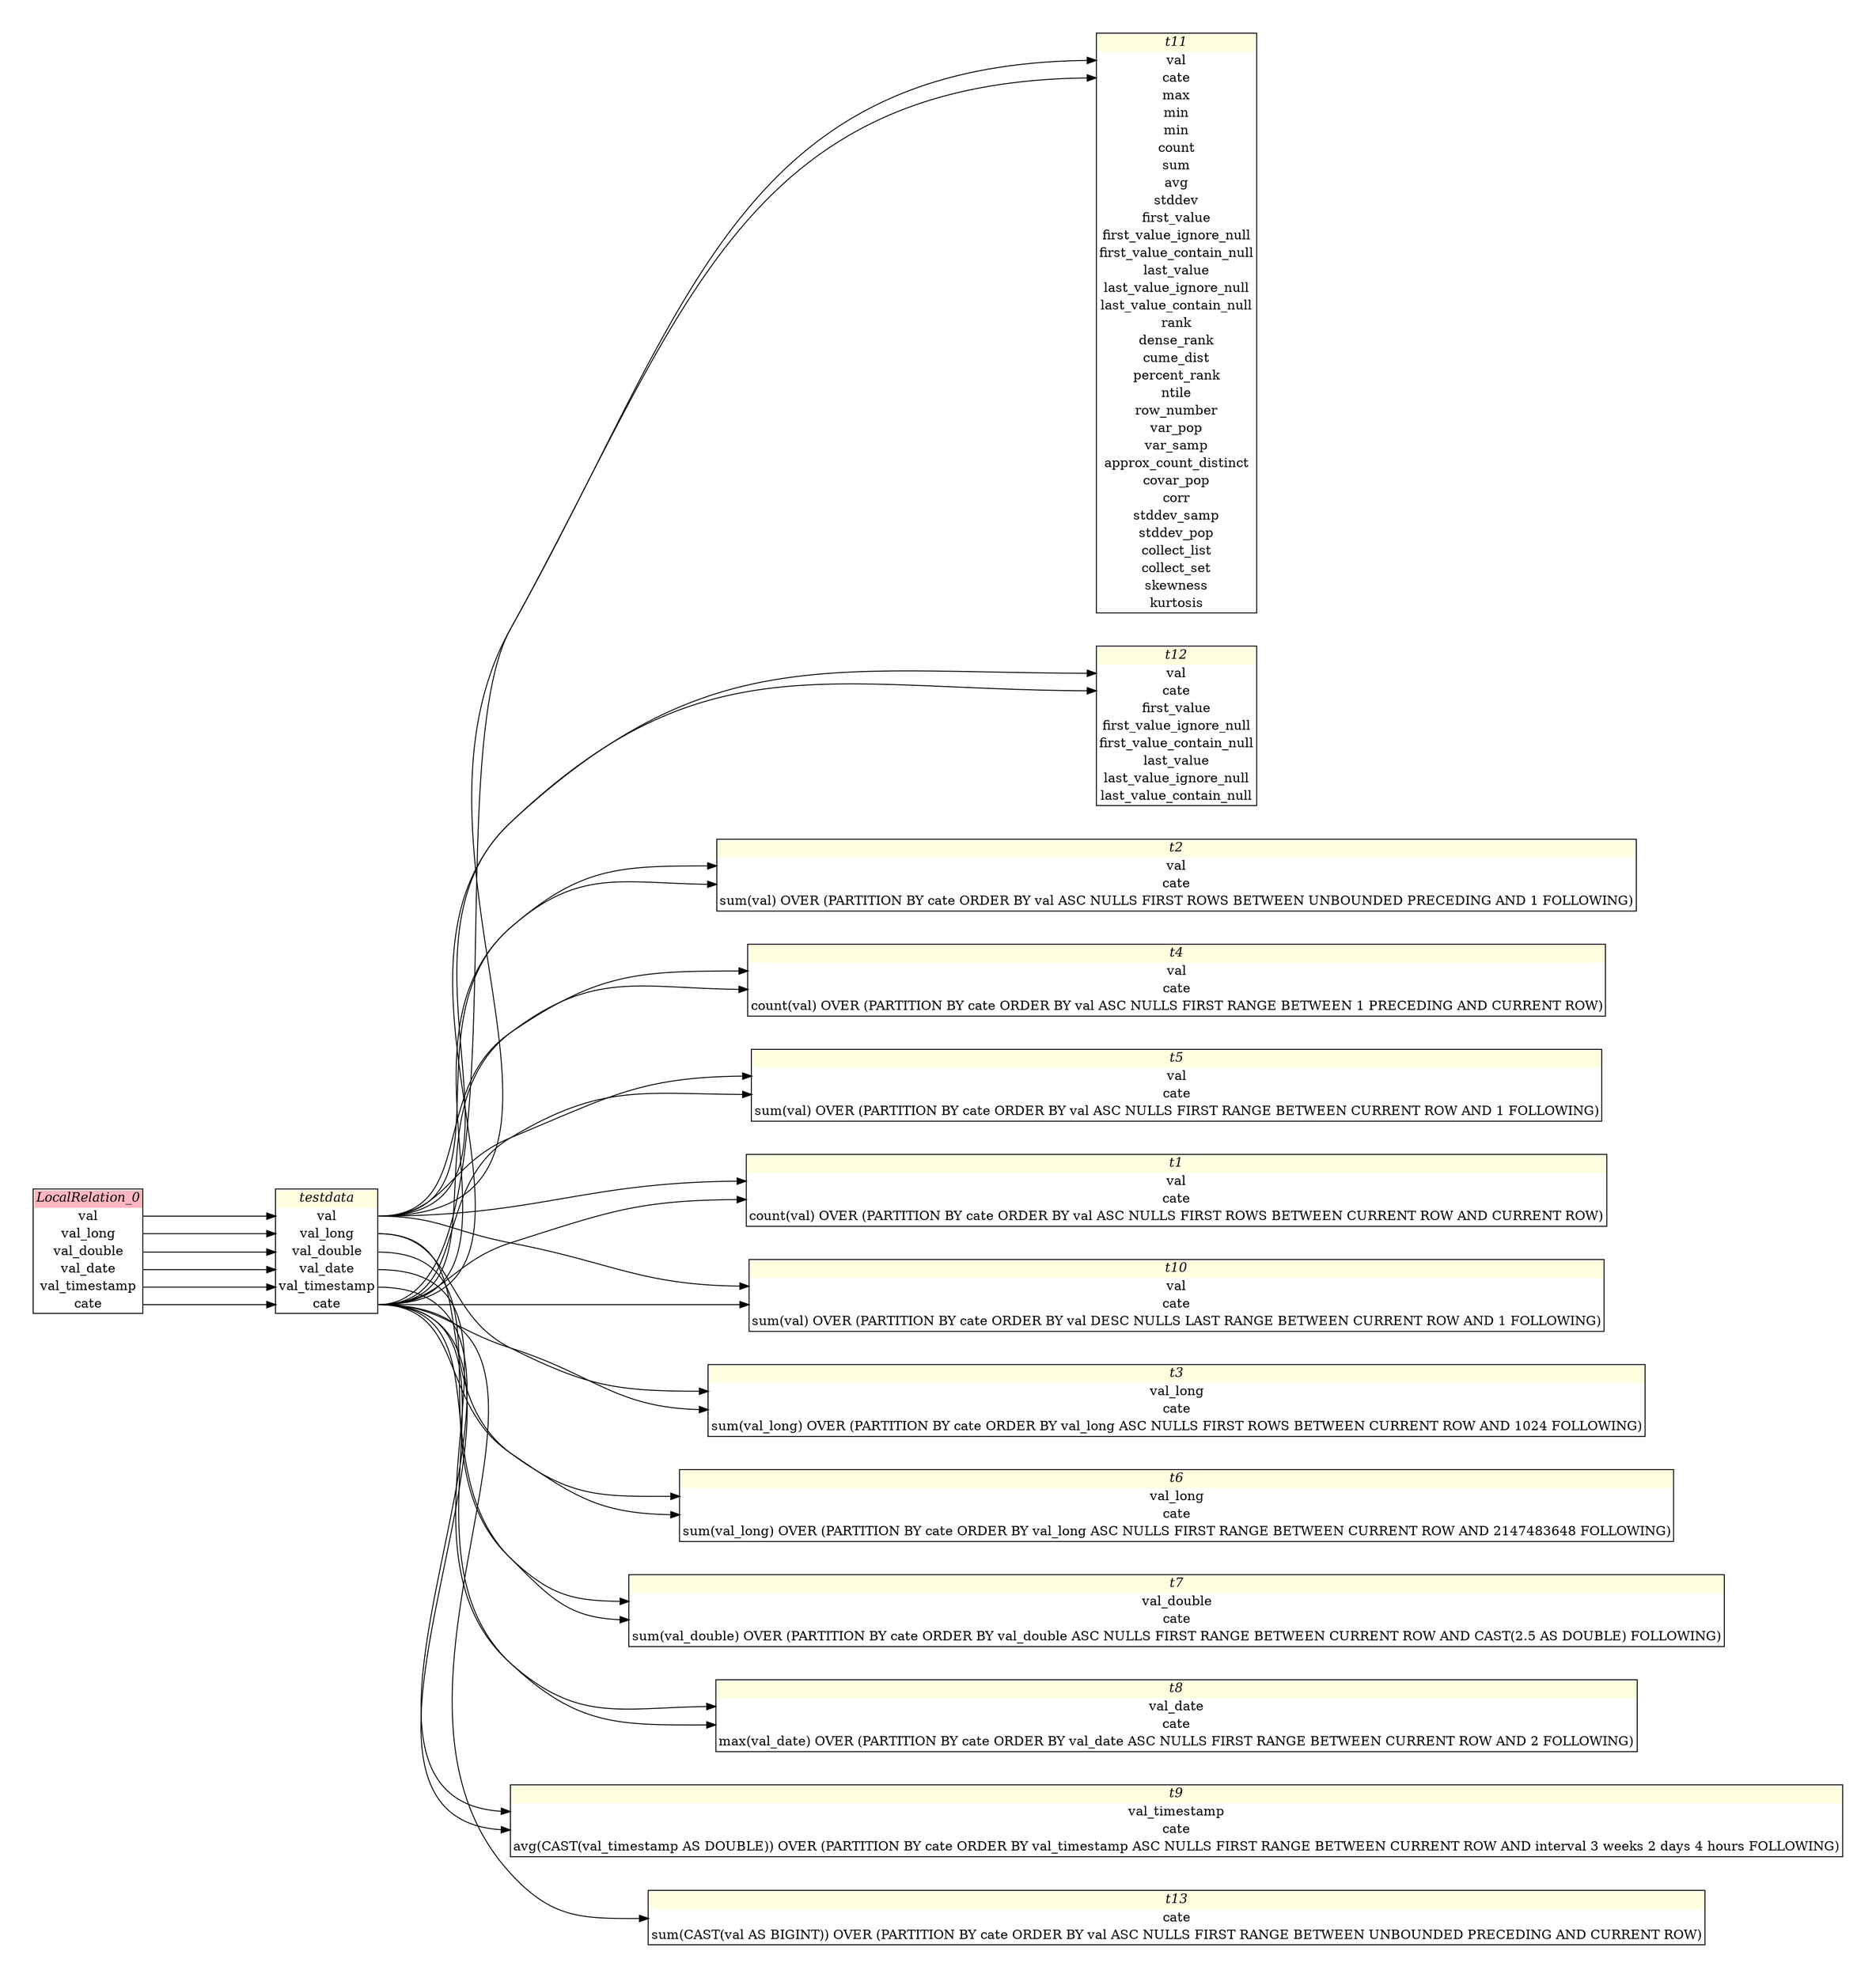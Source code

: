 // Automatically generated by SQLFlowTestSuite


digraph {
  graph [pad="0.5", nodesep="0.5", ranksep="2", fontname="Helvetica"];
  node [shape=plain]
  rankdir=LR;

  
"LocalRelation_0" [label=<
<table border="1" cellborder="0" cellspacing="0">
  <tr><td bgcolor="lightpink" port="nodeName"><i>LocalRelation_0</i></td></tr>
  <tr><td port="0">val</td></tr>
<tr><td port="1">val_long</td></tr>
<tr><td port="2">val_double</td></tr>
<tr><td port="3">val_date</td></tr>
<tr><td port="4">val_timestamp</td></tr>
<tr><td port="5">cate</td></tr>
</table>>];
     

"t1" [label=<
<table border="1" cellborder="0" cellspacing="0">
  <tr><td bgcolor="lightyellow" port="nodeName"><i>t1</i></td></tr>
  <tr><td port="0">val</td></tr>
<tr><td port="1">cate</td></tr>
<tr><td port="2">count(val) OVER (PARTITION BY cate ORDER BY val ASC NULLS FIRST ROWS BETWEEN CURRENT ROW AND CURRENT ROW)</td></tr>
</table>>];
     

"t10" [label=<
<table border="1" cellborder="0" cellspacing="0">
  <tr><td bgcolor="lightyellow" port="nodeName"><i>t10</i></td></tr>
  <tr><td port="0">val</td></tr>
<tr><td port="1">cate</td></tr>
<tr><td port="2">sum(val) OVER (PARTITION BY cate ORDER BY val DESC NULLS LAST RANGE BETWEEN CURRENT ROW AND 1 FOLLOWING)</td></tr>
</table>>];
     

"t11" [label=<
<table border="1" cellborder="0" cellspacing="0">
  <tr><td bgcolor="lightyellow" port="nodeName"><i>t11</i></td></tr>
  <tr><td port="0">val</td></tr>
<tr><td port="1">cate</td></tr>
<tr><td port="2">max</td></tr>
<tr><td port="3">min</td></tr>
<tr><td port="4">min</td></tr>
<tr><td port="5">count</td></tr>
<tr><td port="6">sum</td></tr>
<tr><td port="7">avg</td></tr>
<tr><td port="8">stddev</td></tr>
<tr><td port="9">first_value</td></tr>
<tr><td port="10">first_value_ignore_null</td></tr>
<tr><td port="11">first_value_contain_null</td></tr>
<tr><td port="12">last_value</td></tr>
<tr><td port="13">last_value_ignore_null</td></tr>
<tr><td port="14">last_value_contain_null</td></tr>
<tr><td port="15">rank</td></tr>
<tr><td port="16">dense_rank</td></tr>
<tr><td port="17">cume_dist</td></tr>
<tr><td port="18">percent_rank</td></tr>
<tr><td port="19">ntile</td></tr>
<tr><td port="20">row_number</td></tr>
<tr><td port="21">var_pop</td></tr>
<tr><td port="22">var_samp</td></tr>
<tr><td port="23">approx_count_distinct</td></tr>
<tr><td port="24">covar_pop</td></tr>
<tr><td port="25">corr</td></tr>
<tr><td port="26">stddev_samp</td></tr>
<tr><td port="27">stddev_pop</td></tr>
<tr><td port="28">collect_list</td></tr>
<tr><td port="29">collect_set</td></tr>
<tr><td port="30">skewness</td></tr>
<tr><td port="31">kurtosis</td></tr>
</table>>];
     

"t12" [label=<
<table border="1" cellborder="0" cellspacing="0">
  <tr><td bgcolor="lightyellow" port="nodeName"><i>t12</i></td></tr>
  <tr><td port="0">val</td></tr>
<tr><td port="1">cate</td></tr>
<tr><td port="2">first_value</td></tr>
<tr><td port="3">first_value_ignore_null</td></tr>
<tr><td port="4">first_value_contain_null</td></tr>
<tr><td port="5">last_value</td></tr>
<tr><td port="6">last_value_ignore_null</td></tr>
<tr><td port="7">last_value_contain_null</td></tr>
</table>>];
     

"t13" [label=<
<table border="1" cellborder="0" cellspacing="0">
  <tr><td bgcolor="lightyellow" port="nodeName"><i>t13</i></td></tr>
  <tr><td port="0">cate</td></tr>
<tr><td port="1">sum(CAST(val AS BIGINT)) OVER (PARTITION BY cate ORDER BY val ASC NULLS FIRST RANGE BETWEEN UNBOUNDED PRECEDING AND CURRENT ROW)</td></tr>
</table>>];
     

"t2" [label=<
<table border="1" cellborder="0" cellspacing="0">
  <tr><td bgcolor="lightyellow" port="nodeName"><i>t2</i></td></tr>
  <tr><td port="0">val</td></tr>
<tr><td port="1">cate</td></tr>
<tr><td port="2">sum(val) OVER (PARTITION BY cate ORDER BY val ASC NULLS FIRST ROWS BETWEEN UNBOUNDED PRECEDING AND 1 FOLLOWING)</td></tr>
</table>>];
     

"t3" [label=<
<table border="1" cellborder="0" cellspacing="0">
  <tr><td bgcolor="lightyellow" port="nodeName"><i>t3</i></td></tr>
  <tr><td port="0">val_long</td></tr>
<tr><td port="1">cate</td></tr>
<tr><td port="2">sum(val_long) OVER (PARTITION BY cate ORDER BY val_long ASC NULLS FIRST ROWS BETWEEN CURRENT ROW AND 1024 FOLLOWING)</td></tr>
</table>>];
     

"t4" [label=<
<table border="1" cellborder="0" cellspacing="0">
  <tr><td bgcolor="lightyellow" port="nodeName"><i>t4</i></td></tr>
  <tr><td port="0">val</td></tr>
<tr><td port="1">cate</td></tr>
<tr><td port="2">count(val) OVER (PARTITION BY cate ORDER BY val ASC NULLS FIRST RANGE BETWEEN 1 PRECEDING AND CURRENT ROW)</td></tr>
</table>>];
     

"t5" [label=<
<table border="1" cellborder="0" cellspacing="0">
  <tr><td bgcolor="lightyellow" port="nodeName"><i>t5</i></td></tr>
  <tr><td port="0">val</td></tr>
<tr><td port="1">cate</td></tr>
<tr><td port="2">sum(val) OVER (PARTITION BY cate ORDER BY val ASC NULLS FIRST RANGE BETWEEN CURRENT ROW AND 1 FOLLOWING)</td></tr>
</table>>];
     

"t6" [label=<
<table border="1" cellborder="0" cellspacing="0">
  <tr><td bgcolor="lightyellow" port="nodeName"><i>t6</i></td></tr>
  <tr><td port="0">val_long</td></tr>
<tr><td port="1">cate</td></tr>
<tr><td port="2">sum(val_long) OVER (PARTITION BY cate ORDER BY val_long ASC NULLS FIRST RANGE BETWEEN CURRENT ROW AND 2147483648 FOLLOWING)</td></tr>
</table>>];
     

"t7" [label=<
<table border="1" cellborder="0" cellspacing="0">
  <tr><td bgcolor="lightyellow" port="nodeName"><i>t7</i></td></tr>
  <tr><td port="0">val_double</td></tr>
<tr><td port="1">cate</td></tr>
<tr><td port="2">sum(val_double) OVER (PARTITION BY cate ORDER BY val_double ASC NULLS FIRST RANGE BETWEEN CURRENT ROW AND CAST(2.5 AS DOUBLE) FOLLOWING)</td></tr>
</table>>];
     

"t8" [label=<
<table border="1" cellborder="0" cellspacing="0">
  <tr><td bgcolor="lightyellow" port="nodeName"><i>t8</i></td></tr>
  <tr><td port="0">val_date</td></tr>
<tr><td port="1">cate</td></tr>
<tr><td port="2">max(val_date) OVER (PARTITION BY cate ORDER BY val_date ASC NULLS FIRST RANGE BETWEEN CURRENT ROW AND 2 FOLLOWING)</td></tr>
</table>>];
     

"t9" [label=<
<table border="1" cellborder="0" cellspacing="0">
  <tr><td bgcolor="lightyellow" port="nodeName"><i>t9</i></td></tr>
  <tr><td port="0">val_timestamp</td></tr>
<tr><td port="1">cate</td></tr>
<tr><td port="2">avg(CAST(val_timestamp AS DOUBLE)) OVER (PARTITION BY cate ORDER BY val_timestamp ASC NULLS FIRST RANGE BETWEEN CURRENT ROW AND interval 3 weeks 2 days 4 hours FOLLOWING)</td></tr>
</table>>];
     

"testdata" [label=<
<table border="1" cellborder="0" cellspacing="0">
  <tr><td bgcolor="lightyellow" port="nodeName"><i>testdata</i></td></tr>
  <tr><td port="0">val</td></tr>
<tr><td port="1">val_long</td></tr>
<tr><td port="2">val_double</td></tr>
<tr><td port="3">val_date</td></tr>
<tr><td port="4">val_timestamp</td></tr>
<tr><td port="5">cate</td></tr>
</table>>];
     
  "LocalRelation_0":0 -> testdata:0
"LocalRelation_0":1 -> testdata:1
"LocalRelation_0":2 -> testdata:2
"LocalRelation_0":3 -> testdata:3
"LocalRelation_0":4 -> testdata:4
"LocalRelation_0":5 -> testdata:5
"testdata":0 -> t10:0
"testdata":0 -> t11:0
"testdata":0 -> t12:0
"testdata":0 -> t1:0
"testdata":0 -> t2:0
"testdata":0 -> t4:0
"testdata":0 -> t5:0
"testdata":1 -> t3:0
"testdata":1 -> t6:0
"testdata":2 -> t7:0
"testdata":3 -> t8:0
"testdata":4 -> t9:0
"testdata":5 -> t10:1
"testdata":5 -> t11:1
"testdata":5 -> t12:1
"testdata":5 -> t13:0
"testdata":5 -> t1:1
"testdata":5 -> t2:1
"testdata":5 -> t3:1
"testdata":5 -> t4:1
"testdata":5 -> t5:1
"testdata":5 -> t6:1
"testdata":5 -> t7:1
"testdata":5 -> t8:1
"testdata":5 -> t9:1
}
       